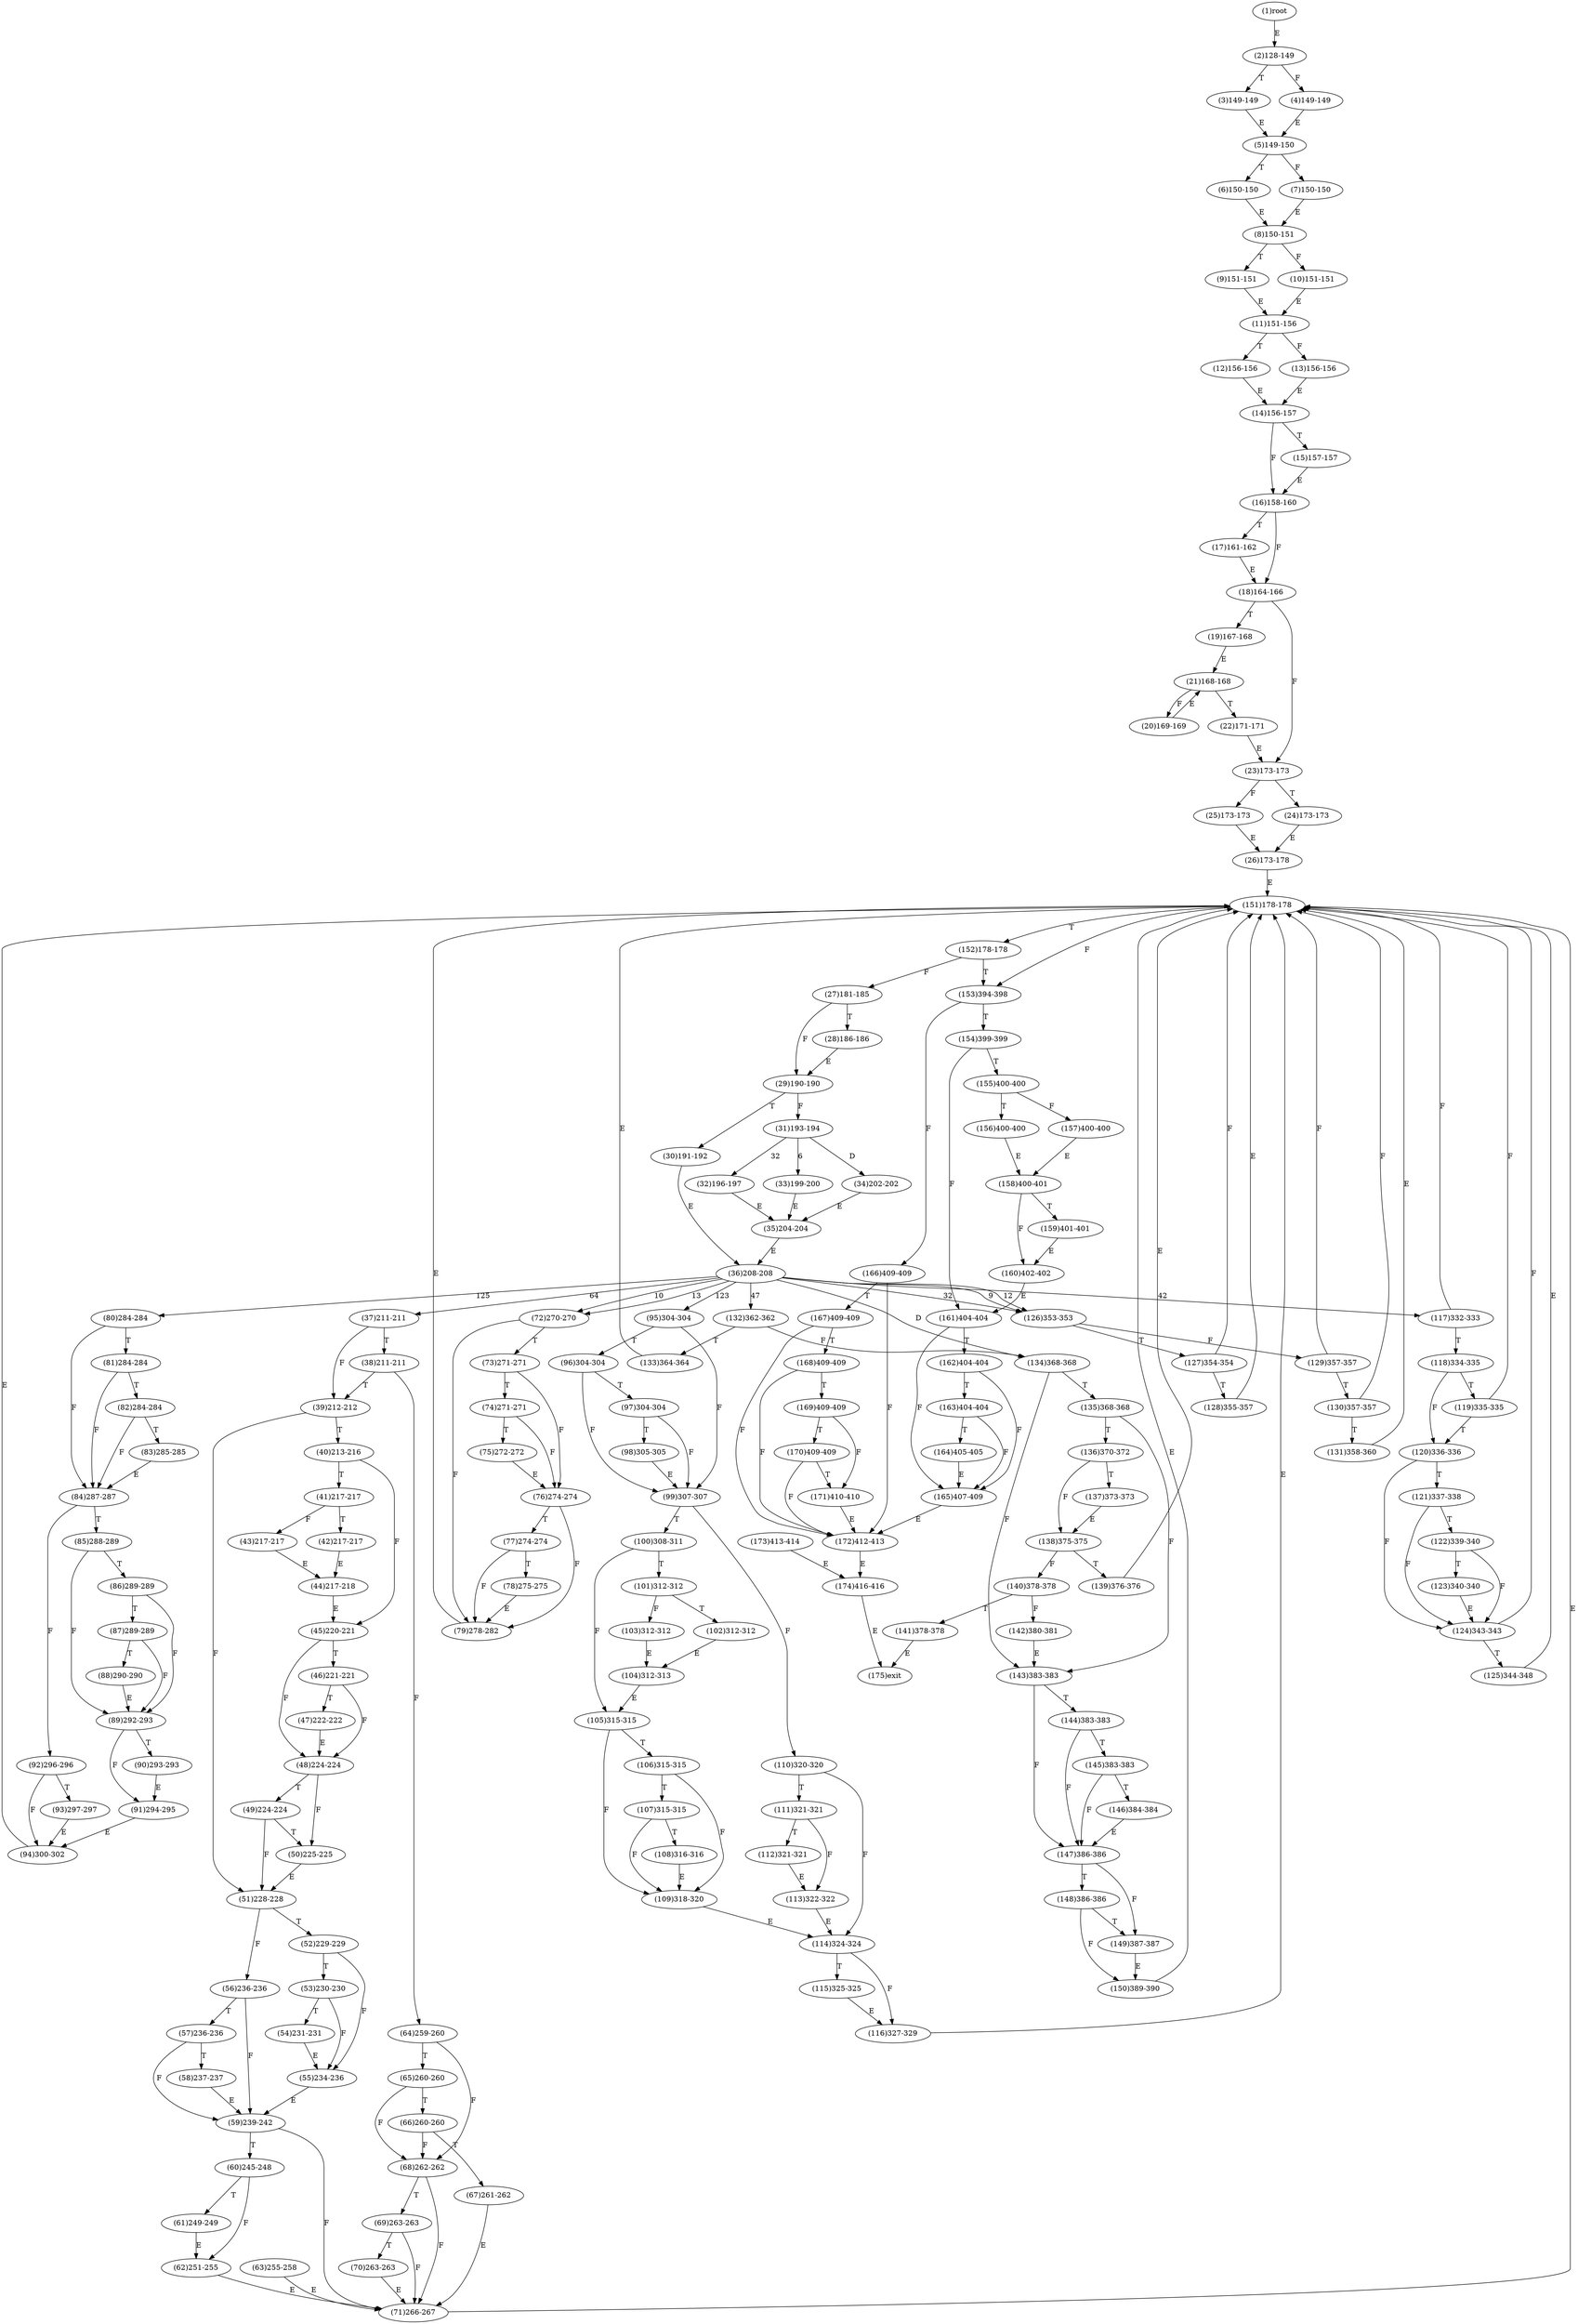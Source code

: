 digraph "" { 
1[ label="(1)root"];
2[ label="(2)128-149"];
3[ label="(3)149-149"];
4[ label="(4)149-149"];
5[ label="(5)149-150"];
6[ label="(6)150-150"];
7[ label="(7)150-150"];
8[ label="(8)150-151"];
9[ label="(9)151-151"];
10[ label="(10)151-151"];
11[ label="(11)151-156"];
12[ label="(12)156-156"];
13[ label="(13)156-156"];
14[ label="(14)156-157"];
15[ label="(15)157-157"];
17[ label="(17)161-162"];
16[ label="(16)158-160"];
19[ label="(19)167-168"];
18[ label="(18)164-166"];
21[ label="(21)168-168"];
20[ label="(20)169-169"];
23[ label="(23)173-173"];
22[ label="(22)171-171"];
25[ label="(25)173-173"];
24[ label="(24)173-173"];
27[ label="(27)181-185"];
26[ label="(26)173-178"];
29[ label="(29)190-190"];
28[ label="(28)186-186"];
31[ label="(31)193-194"];
30[ label="(30)191-192"];
34[ label="(34)202-202"];
35[ label="(35)204-204"];
32[ label="(32)196-197"];
33[ label="(33)199-200"];
38[ label="(38)211-211"];
39[ label="(39)212-212"];
36[ label="(36)208-208"];
37[ label="(37)211-211"];
42[ label="(42)217-217"];
43[ label="(43)217-217"];
40[ label="(40)213-216"];
41[ label="(41)217-217"];
46[ label="(46)221-221"];
47[ label="(47)222-222"];
44[ label="(44)217-218"];
45[ label="(45)220-221"];
51[ label="(51)228-228"];
50[ label="(50)225-225"];
49[ label="(49)224-224"];
48[ label="(48)224-224"];
55[ label="(55)234-236"];
54[ label="(54)231-231"];
53[ label="(53)230-230"];
52[ label="(52)229-229"];
59[ label="(59)239-242"];
58[ label="(58)237-237"];
57[ label="(57)236-236"];
56[ label="(56)236-236"];
63[ label="(63)255-258"];
62[ label="(62)251-255"];
61[ label="(61)249-249"];
60[ label="(60)245-248"];
68[ label="(68)262-262"];
69[ label="(69)263-263"];
70[ label="(70)263-263"];
71[ label="(71)266-267"];
64[ label="(64)259-260"];
65[ label="(65)260-260"];
66[ label="(66)260-260"];
67[ label="(67)261-262"];
76[ label="(76)274-274"];
77[ label="(77)274-274"];
78[ label="(78)275-275"];
79[ label="(79)278-282"];
72[ label="(72)270-270"];
73[ label="(73)271-271"];
74[ label="(74)271-271"];
75[ label="(75)272-272"];
85[ label="(85)288-289"];
84[ label="(84)287-287"];
87[ label="(87)289-289"];
86[ label="(86)289-289"];
81[ label="(81)284-284"];
80[ label="(80)284-284"];
83[ label="(83)285-285"];
82[ label="(82)284-284"];
93[ label="(93)297-297"];
92[ label="(92)296-296"];
95[ label="(95)304-304"];
94[ label="(94)300-302"];
89[ label="(89)292-293"];
88[ label="(88)290-290"];
91[ label="(91)294-295"];
90[ label="(90)293-293"];
102[ label="(102)312-312"];
103[ label="(103)312-312"];
100[ label="(100)308-311"];
101[ label="(101)312-312"];
98[ label="(98)305-305"];
99[ label="(99)307-307"];
96[ label="(96)304-304"];
97[ label="(97)304-304"];
110[ label="(110)320-320"];
111[ label="(111)321-321"];
108[ label="(108)316-316"];
109[ label="(109)318-320"];
106[ label="(106)315-315"];
107[ label="(107)315-315"];
104[ label="(104)312-313"];
105[ label="(105)315-315"];
119[ label="(119)335-335"];
118[ label="(118)334-335"];
117[ label="(117)332-333"];
116[ label="(116)327-329"];
115[ label="(115)325-325"];
114[ label="(114)324-324"];
113[ label="(113)322-322"];
112[ label="(112)321-321"];
127[ label="(127)354-354"];
126[ label="(126)353-353"];
125[ label="(125)344-348"];
124[ label="(124)343-343"];
123[ label="(123)340-340"];
122[ label="(122)339-340"];
121[ label="(121)337-338"];
120[ label="(120)336-336"];
137[ label="(137)373-373"];
136[ label="(136)370-372"];
139[ label="(139)376-376"];
138[ label="(138)375-375"];
141[ label="(141)378-378"];
140[ label="(140)378-378"];
143[ label="(143)383-383"];
142[ label="(142)380-381"];
129[ label="(129)357-357"];
128[ label="(128)355-357"];
131[ label="(131)358-360"];
130[ label="(130)357-357"];
133[ label="(133)364-364"];
132[ label="(132)362-362"];
135[ label="(135)368-368"];
134[ label="(134)368-368"];
152[ label="(152)178-178"];
153[ label="(153)394-398"];
154[ label="(154)399-399"];
155[ label="(155)400-400"];
156[ label="(156)400-400"];
157[ label="(157)400-400"];
158[ label="(158)400-401"];
159[ label="(159)401-401"];
144[ label="(144)383-383"];
145[ label="(145)383-383"];
146[ label="(146)384-384"];
147[ label="(147)386-386"];
148[ label="(148)386-386"];
149[ label="(149)387-387"];
150[ label="(150)389-390"];
151[ label="(151)178-178"];
171[ label="(171)410-410"];
170[ label="(170)409-409"];
169[ label="(169)409-409"];
168[ label="(168)409-409"];
175[ label="(175)exit"];
174[ label="(174)416-416"];
173[ label="(173)413-414"];
172[ label="(172)412-413"];
163[ label="(163)404-404"];
162[ label="(162)404-404"];
161[ label="(161)404-404"];
160[ label="(160)402-402"];
167[ label="(167)409-409"];
166[ label="(166)409-409"];
165[ label="(165)407-409"];
164[ label="(164)405-405"];
1->2[ label="E"];
2->4[ label="F"];
2->3[ label="T"];
3->5[ label="E"];
4->5[ label="E"];
5->7[ label="F"];
5->6[ label="T"];
6->8[ label="E"];
7->8[ label="E"];
8->10[ label="F"];
8->9[ label="T"];
9->11[ label="E"];
10->11[ label="E"];
11->13[ label="F"];
11->12[ label="T"];
12->14[ label="E"];
13->14[ label="E"];
14->16[ label="F"];
14->15[ label="T"];
15->16[ label="E"];
16->18[ label="F"];
16->17[ label="T"];
17->18[ label="E"];
18->23[ label="F"];
18->19[ label="T"];
19->21[ label="E"];
20->21[ label="E"];
21->20[ label="F"];
21->22[ label="T"];
22->23[ label="E"];
23->25[ label="F"];
23->24[ label="T"];
24->26[ label="E"];
25->26[ label="E"];
26->151[ label="E"];
27->29[ label="F"];
27->28[ label="T"];
28->29[ label="E"];
29->31[ label="F"];
29->30[ label="T"];
30->36[ label="E"];
31->33[ label="6"];
31->32[ label="32"];
31->34[ label="D"];
32->35[ label="E"];
33->35[ label="E"];
34->35[ label="E"];
35->36[ label="E"];
36->126[ label="9"];
36->72[ label="10"];
36->126[ label="12"];
36->72[ label="13"];
36->126[ label="32"];
36->117[ label="42"];
36->132[ label="47"];
36->37[ label="64"];
36->95[ label="123"];
36->80[ label="125"];
36->134[ label="D"];
37->39[ label="F"];
37->38[ label="T"];
38->64[ label="F"];
38->39[ label="T"];
39->51[ label="F"];
39->40[ label="T"];
40->45[ label="F"];
40->41[ label="T"];
41->43[ label="F"];
41->42[ label="T"];
42->44[ label="E"];
43->44[ label="E"];
44->45[ label="E"];
45->48[ label="F"];
45->46[ label="T"];
46->48[ label="F"];
46->47[ label="T"];
47->48[ label="E"];
48->50[ label="F"];
48->49[ label="T"];
49->51[ label="F"];
49->50[ label="T"];
50->51[ label="E"];
51->56[ label="F"];
51->52[ label="T"];
52->55[ label="F"];
52->53[ label="T"];
53->55[ label="F"];
53->54[ label="T"];
54->55[ label="E"];
55->59[ label="E"];
56->59[ label="F"];
56->57[ label="T"];
57->59[ label="F"];
57->58[ label="T"];
58->59[ label="E"];
59->71[ label="F"];
59->60[ label="T"];
60->62[ label="F"];
60->61[ label="T"];
61->62[ label="E"];
62->71[ label="E"];
63->71[ label="E"];
64->68[ label="F"];
64->65[ label="T"];
65->68[ label="F"];
65->66[ label="T"];
66->68[ label="F"];
66->67[ label="T"];
67->71[ label="E"];
68->71[ label="F"];
68->69[ label="T"];
69->71[ label="F"];
69->70[ label="T"];
70->71[ label="E"];
71->151[ label="E"];
72->79[ label="F"];
72->73[ label="T"];
73->76[ label="F"];
73->74[ label="T"];
74->76[ label="F"];
74->75[ label="T"];
75->76[ label="E"];
76->79[ label="F"];
76->77[ label="T"];
77->79[ label="F"];
77->78[ label="T"];
78->79[ label="E"];
79->151[ label="E"];
80->84[ label="F"];
80->81[ label="T"];
81->84[ label="F"];
81->82[ label="T"];
82->84[ label="F"];
82->83[ label="T"];
83->84[ label="E"];
84->92[ label="F"];
84->85[ label="T"];
85->89[ label="F"];
85->86[ label="T"];
86->89[ label="F"];
86->87[ label="T"];
87->89[ label="F"];
87->88[ label="T"];
88->89[ label="E"];
89->91[ label="F"];
89->90[ label="T"];
90->91[ label="E"];
91->94[ label="E"];
92->94[ label="F"];
92->93[ label="T"];
93->94[ label="E"];
94->151[ label="E"];
95->99[ label="F"];
95->96[ label="T"];
96->99[ label="F"];
96->97[ label="T"];
97->99[ label="F"];
97->98[ label="T"];
98->99[ label="E"];
99->110[ label="F"];
99->100[ label="T"];
100->105[ label="F"];
100->101[ label="T"];
101->103[ label="F"];
101->102[ label="T"];
102->104[ label="E"];
103->104[ label="E"];
104->105[ label="E"];
105->109[ label="F"];
105->106[ label="T"];
106->109[ label="F"];
106->107[ label="T"];
107->109[ label="F"];
107->108[ label="T"];
108->109[ label="E"];
109->114[ label="E"];
110->114[ label="F"];
110->111[ label="T"];
111->113[ label="F"];
111->112[ label="T"];
112->113[ label="E"];
113->114[ label="E"];
114->116[ label="F"];
114->115[ label="T"];
115->116[ label="E"];
116->151[ label="E"];
117->151[ label="F"];
117->118[ label="T"];
118->120[ label="F"];
118->119[ label="T"];
119->151[ label="F"];
119->120[ label="T"];
120->124[ label="F"];
120->121[ label="T"];
121->124[ label="F"];
121->122[ label="T"];
122->124[ label="F"];
122->123[ label="T"];
123->124[ label="E"];
124->151[ label="F"];
124->125[ label="T"];
125->151[ label="E"];
126->129[ label="F"];
126->127[ label="T"];
127->151[ label="F"];
127->128[ label="T"];
128->151[ label="E"];
129->151[ label="F"];
129->130[ label="T"];
130->151[ label="F"];
130->131[ label="T"];
131->151[ label="E"];
132->134[ label="F"];
132->133[ label="T"];
133->151[ label="E"];
134->143[ label="F"];
134->135[ label="T"];
135->143[ label="F"];
135->136[ label="T"];
136->138[ label="F"];
136->137[ label="T"];
137->138[ label="E"];
138->140[ label="F"];
138->139[ label="T"];
139->151[ label="E"];
140->142[ label="F"];
140->141[ label="T"];
141->175[ label="E"];
142->143[ label="E"];
143->147[ label="F"];
143->144[ label="T"];
144->147[ label="F"];
144->145[ label="T"];
145->147[ label="F"];
145->146[ label="T"];
146->147[ label="E"];
147->149[ label="F"];
147->148[ label="T"];
148->150[ label="F"];
148->149[ label="T"];
149->150[ label="E"];
150->151[ label="E"];
151->153[ label="F"];
151->152[ label="T"];
152->27[ label="F"];
152->153[ label="T"];
153->166[ label="F"];
153->154[ label="T"];
154->161[ label="F"];
154->155[ label="T"];
155->157[ label="F"];
155->156[ label="T"];
156->158[ label="E"];
157->158[ label="E"];
158->160[ label="F"];
158->159[ label="T"];
159->160[ label="E"];
160->161[ label="E"];
161->165[ label="F"];
161->162[ label="T"];
162->165[ label="F"];
162->163[ label="T"];
163->165[ label="F"];
163->164[ label="T"];
164->165[ label="E"];
165->172[ label="E"];
166->172[ label="F"];
166->167[ label="T"];
167->172[ label="F"];
167->168[ label="T"];
168->172[ label="F"];
168->169[ label="T"];
169->171[ label="F"];
169->170[ label="T"];
170->172[ label="F"];
170->171[ label="T"];
171->172[ label="E"];
172->174[ label="E"];
173->174[ label="E"];
174->175[ label="E"];
}
